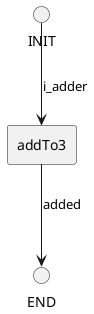 @startuml
rectangle "addTo3" as d18d0f77 
circle "INIT" as 4646f40d 
circle "END" as d4988928 
4646f40d --> d18d0f77 : i_adder
d18d0f77 --> d4988928 : added

@enduml

